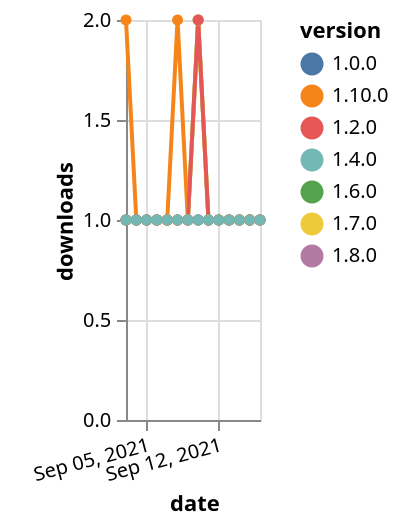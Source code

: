 {"$schema": "https://vega.github.io/schema/vega-lite/v5.json", "description": "A simple bar chart with embedded data.", "data": {"values": [{"date": "2021-09-03", "total": 148, "delta": 1, "version": "1.6.0"}, {"date": "2021-09-04", "total": 149, "delta": 1, "version": "1.6.0"}, {"date": "2021-09-05", "total": 150, "delta": 1, "version": "1.6.0"}, {"date": "2021-09-06", "total": 151, "delta": 1, "version": "1.6.0"}, {"date": "2021-09-07", "total": 152, "delta": 1, "version": "1.6.0"}, {"date": "2021-09-08", "total": 153, "delta": 1, "version": "1.6.0"}, {"date": "2021-09-09", "total": 154, "delta": 1, "version": "1.6.0"}, {"date": "2021-09-10", "total": 156, "delta": 2, "version": "1.6.0"}, {"date": "2021-09-11", "total": 157, "delta": 1, "version": "1.6.0"}, {"date": "2021-09-12", "total": 158, "delta": 1, "version": "1.6.0"}, {"date": "2021-09-13", "total": 159, "delta": 1, "version": "1.6.0"}, {"date": "2021-09-14", "total": 160, "delta": 1, "version": "1.6.0"}, {"date": "2021-09-15", "total": 161, "delta": 1, "version": "1.6.0"}, {"date": "2021-09-16", "total": 162, "delta": 1, "version": "1.6.0"}, {"date": "2021-09-03", "total": 167, "delta": 1, "version": "1.8.0"}, {"date": "2021-09-04", "total": 168, "delta": 1, "version": "1.8.0"}, {"date": "2021-09-05", "total": 169, "delta": 1, "version": "1.8.0"}, {"date": "2021-09-06", "total": 170, "delta": 1, "version": "1.8.0"}, {"date": "2021-09-07", "total": 171, "delta": 1, "version": "1.8.0"}, {"date": "2021-09-08", "total": 172, "delta": 1, "version": "1.8.0"}, {"date": "2021-09-09", "total": 173, "delta": 1, "version": "1.8.0"}, {"date": "2021-09-10", "total": 174, "delta": 1, "version": "1.8.0"}, {"date": "2021-09-11", "total": 175, "delta": 1, "version": "1.8.0"}, {"date": "2021-09-12", "total": 176, "delta": 1, "version": "1.8.0"}, {"date": "2021-09-13", "total": 177, "delta": 1, "version": "1.8.0"}, {"date": "2021-09-14", "total": 178, "delta": 1, "version": "1.8.0"}, {"date": "2021-09-15", "total": 179, "delta": 1, "version": "1.8.0"}, {"date": "2021-09-16", "total": 180, "delta": 1, "version": "1.8.0"}, {"date": "2021-09-03", "total": 111, "delta": 2, "version": "1.10.0"}, {"date": "2021-09-04", "total": 112, "delta": 1, "version": "1.10.0"}, {"date": "2021-09-05", "total": 113, "delta": 1, "version": "1.10.0"}, {"date": "2021-09-06", "total": 114, "delta": 1, "version": "1.10.0"}, {"date": "2021-09-07", "total": 115, "delta": 1, "version": "1.10.0"}, {"date": "2021-09-08", "total": 117, "delta": 2, "version": "1.10.0"}, {"date": "2021-09-09", "total": 118, "delta": 1, "version": "1.10.0"}, {"date": "2021-09-10", "total": 119, "delta": 1, "version": "1.10.0"}, {"date": "2021-09-11", "total": 120, "delta": 1, "version": "1.10.0"}, {"date": "2021-09-12", "total": 121, "delta": 1, "version": "1.10.0"}, {"date": "2021-09-13", "total": 122, "delta": 1, "version": "1.10.0"}, {"date": "2021-09-14", "total": 123, "delta": 1, "version": "1.10.0"}, {"date": "2021-09-15", "total": 124, "delta": 1, "version": "1.10.0"}, {"date": "2021-09-16", "total": 125, "delta": 1, "version": "1.10.0"}, {"date": "2021-09-03", "total": 216, "delta": 1, "version": "1.0.0"}, {"date": "2021-09-04", "total": 217, "delta": 1, "version": "1.0.0"}, {"date": "2021-09-05", "total": 218, "delta": 1, "version": "1.0.0"}, {"date": "2021-09-06", "total": 219, "delta": 1, "version": "1.0.0"}, {"date": "2021-09-07", "total": 220, "delta": 1, "version": "1.0.0"}, {"date": "2021-09-08", "total": 221, "delta": 1, "version": "1.0.0"}, {"date": "2021-09-09", "total": 222, "delta": 1, "version": "1.0.0"}, {"date": "2021-09-10", "total": 223, "delta": 1, "version": "1.0.0"}, {"date": "2021-09-11", "total": 224, "delta": 1, "version": "1.0.0"}, {"date": "2021-09-12", "total": 225, "delta": 1, "version": "1.0.0"}, {"date": "2021-09-13", "total": 226, "delta": 1, "version": "1.0.0"}, {"date": "2021-09-14", "total": 227, "delta": 1, "version": "1.0.0"}, {"date": "2021-09-15", "total": 228, "delta": 1, "version": "1.0.0"}, {"date": "2021-09-16", "total": 229, "delta": 1, "version": "1.0.0"}, {"date": "2021-09-03", "total": 132, "delta": 1, "version": "1.7.0"}, {"date": "2021-09-04", "total": 133, "delta": 1, "version": "1.7.0"}, {"date": "2021-09-05", "total": 134, "delta": 1, "version": "1.7.0"}, {"date": "2021-09-06", "total": 135, "delta": 1, "version": "1.7.0"}, {"date": "2021-09-07", "total": 136, "delta": 1, "version": "1.7.0"}, {"date": "2021-09-08", "total": 137, "delta": 1, "version": "1.7.0"}, {"date": "2021-09-09", "total": 138, "delta": 1, "version": "1.7.0"}, {"date": "2021-09-10", "total": 140, "delta": 2, "version": "1.7.0"}, {"date": "2021-09-11", "total": 141, "delta": 1, "version": "1.7.0"}, {"date": "2021-09-12", "total": 142, "delta": 1, "version": "1.7.0"}, {"date": "2021-09-13", "total": 143, "delta": 1, "version": "1.7.0"}, {"date": "2021-09-14", "total": 144, "delta": 1, "version": "1.7.0"}, {"date": "2021-09-15", "total": 145, "delta": 1, "version": "1.7.0"}, {"date": "2021-09-16", "total": 146, "delta": 1, "version": "1.7.0"}, {"date": "2021-09-03", "total": 286, "delta": 1, "version": "1.2.0"}, {"date": "2021-09-04", "total": 287, "delta": 1, "version": "1.2.0"}, {"date": "2021-09-05", "total": 288, "delta": 1, "version": "1.2.0"}, {"date": "2021-09-06", "total": 289, "delta": 1, "version": "1.2.0"}, {"date": "2021-09-07", "total": 290, "delta": 1, "version": "1.2.0"}, {"date": "2021-09-08", "total": 291, "delta": 1, "version": "1.2.0"}, {"date": "2021-09-09", "total": 292, "delta": 1, "version": "1.2.0"}, {"date": "2021-09-10", "total": 294, "delta": 2, "version": "1.2.0"}, {"date": "2021-09-11", "total": 295, "delta": 1, "version": "1.2.0"}, {"date": "2021-09-12", "total": 296, "delta": 1, "version": "1.2.0"}, {"date": "2021-09-13", "total": 297, "delta": 1, "version": "1.2.0"}, {"date": "2021-09-14", "total": 298, "delta": 1, "version": "1.2.0"}, {"date": "2021-09-15", "total": 299, "delta": 1, "version": "1.2.0"}, {"date": "2021-09-16", "total": 300, "delta": 1, "version": "1.2.0"}, {"date": "2021-09-03", "total": 165, "delta": 1, "version": "1.4.0"}, {"date": "2021-09-04", "total": 166, "delta": 1, "version": "1.4.0"}, {"date": "2021-09-05", "total": 167, "delta": 1, "version": "1.4.0"}, {"date": "2021-09-06", "total": 168, "delta": 1, "version": "1.4.0"}, {"date": "2021-09-07", "total": 169, "delta": 1, "version": "1.4.0"}, {"date": "2021-09-08", "total": 170, "delta": 1, "version": "1.4.0"}, {"date": "2021-09-09", "total": 171, "delta": 1, "version": "1.4.0"}, {"date": "2021-09-10", "total": 172, "delta": 1, "version": "1.4.0"}, {"date": "2021-09-11", "total": 173, "delta": 1, "version": "1.4.0"}, {"date": "2021-09-12", "total": 174, "delta": 1, "version": "1.4.0"}, {"date": "2021-09-13", "total": 175, "delta": 1, "version": "1.4.0"}, {"date": "2021-09-14", "total": 176, "delta": 1, "version": "1.4.0"}, {"date": "2021-09-15", "total": 177, "delta": 1, "version": "1.4.0"}, {"date": "2021-09-16", "total": 178, "delta": 1, "version": "1.4.0"}]}, "width": "container", "mark": {"type": "line", "point": {"filled": true}}, "encoding": {"x": {"field": "date", "type": "temporal", "timeUnit": "yearmonthdate", "title": "date", "axis": {"labelAngle": -15}}, "y": {"field": "delta", "type": "quantitative", "title": "downloads"}, "color": {"field": "version", "type": "nominal"}, "tooltip": {"field": "delta"}}}